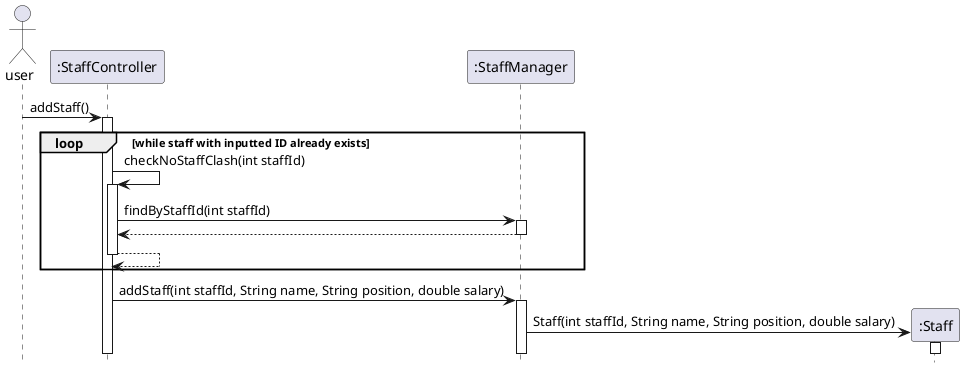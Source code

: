 @startuml
'https://plantuml.com/sequence-diagram

hide footbox

actor user
participant ":StaffController" as staffcontroller
participant ":StaffManager" as staffmanager
participant ":Staff" as staff


user -> staffcontroller: addStaff()
activate staffcontroller

group loop [while staff with inputted ID already exists]
staffcontroller -> staffcontroller: checkNoStaffClash(int staffId)
activate staffcontroller
staffcontroller -> staffmanager: findByStaffId(int staffId)
activate staffmanager
staffmanager --> staffcontroller
deactivate staffmanager
staffcontroller --> staffcontroller
deactivate staffcontroller
end

staffcontroller -> staffmanager: addStaff(int staffId, String name, String position, double salary)
activate staffmanager

staffmanager -> staff ** : Staff(int staffId, String name, String position, double salary)
activate staff

@enduml